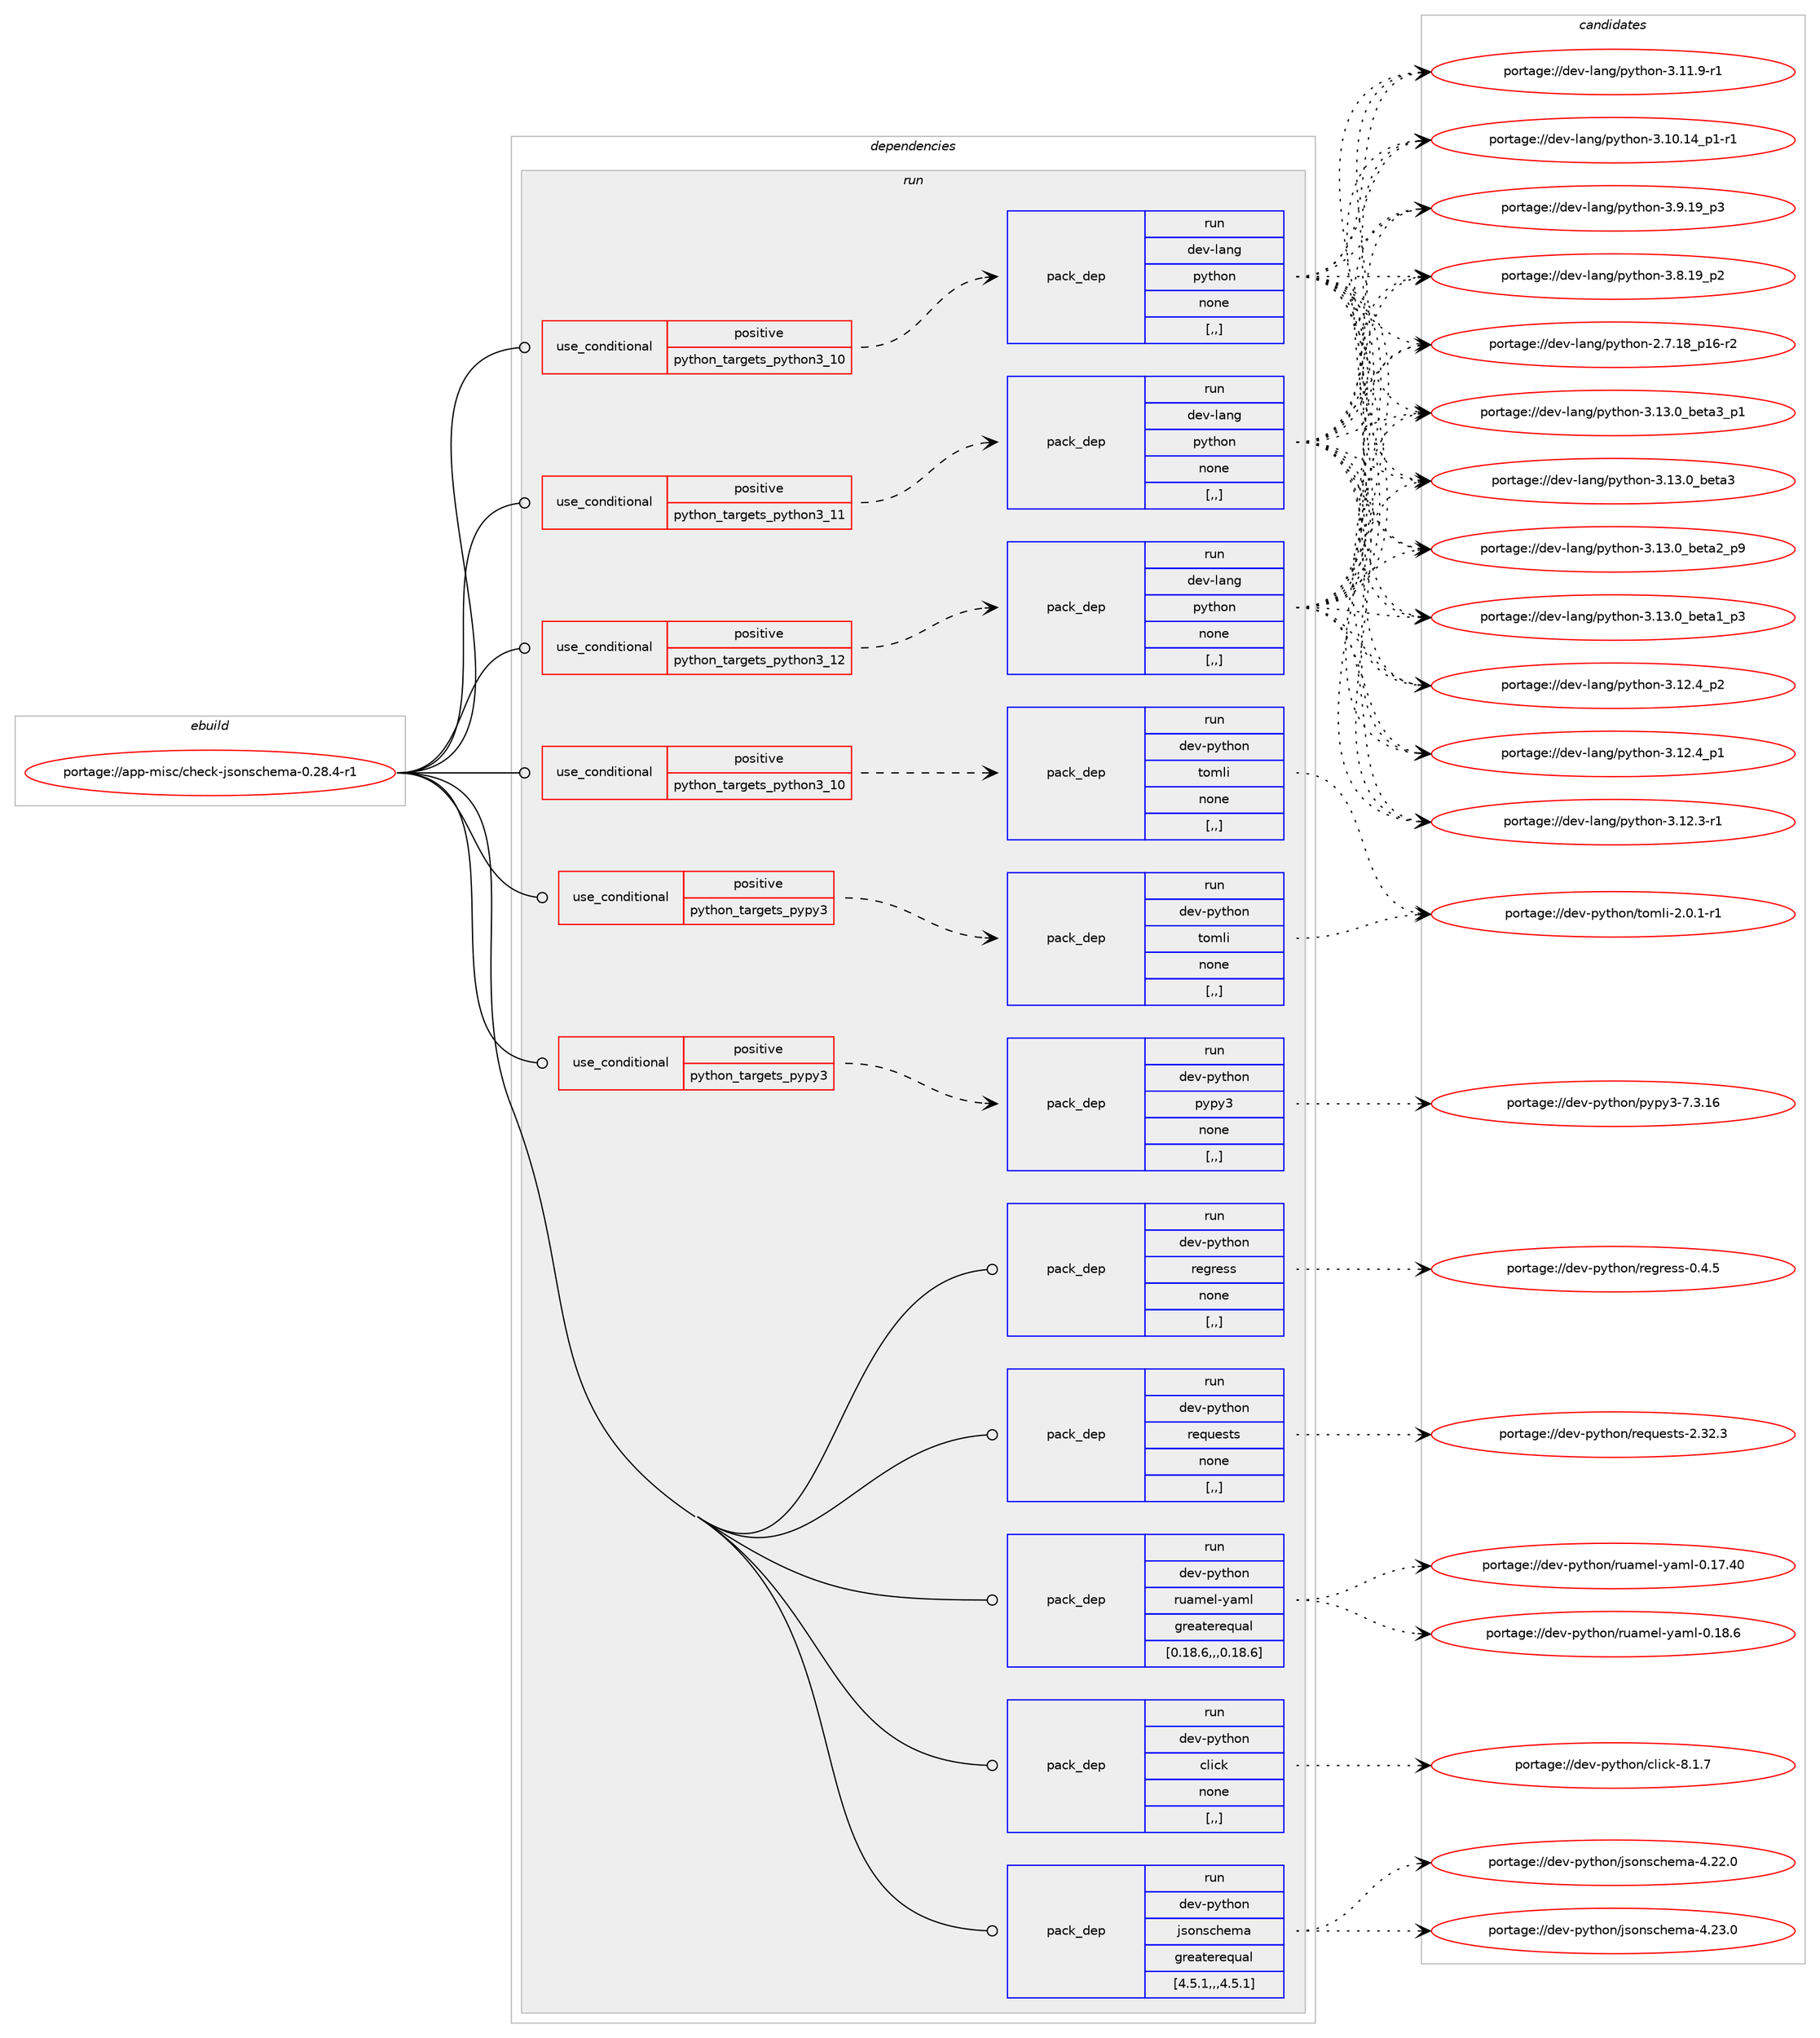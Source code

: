 digraph prolog {

# *************
# Graph options
# *************

newrank=true;
concentrate=true;
compound=true;
graph [rankdir=LR,fontname=Helvetica,fontsize=10,ranksep=1.5];#, ranksep=2.5, nodesep=0.2];
edge  [arrowhead=vee];
node  [fontname=Helvetica,fontsize=10];

# **********
# The ebuild
# **********

subgraph cluster_leftcol {
color=gray;
rank=same;
label=<<i>ebuild</i>>;
id [label="portage://app-misc/check-jsonschema-0.28.4-r1", color=red, width=4, href="../app-misc/check-jsonschema-0.28.4-r1.svg"];
}

# ****************
# The dependencies
# ****************

subgraph cluster_midcol {
color=gray;
label=<<i>dependencies</i>>;
subgraph cluster_compile {
fillcolor="#eeeeee";
style=filled;
label=<<i>compile</i>>;
}
subgraph cluster_compileandrun {
fillcolor="#eeeeee";
style=filled;
label=<<i>compile and run</i>>;
}
subgraph cluster_run {
fillcolor="#eeeeee";
style=filled;
label=<<i>run</i>>;
subgraph cond11488 {
dependency39631 [label=<<TABLE BORDER="0" CELLBORDER="1" CELLSPACING="0" CELLPADDING="4"><TR><TD ROWSPAN="3" CELLPADDING="10">use_conditional</TD></TR><TR><TD>positive</TD></TR><TR><TD>python_targets_pypy3</TD></TR></TABLE>>, shape=none, color=red];
subgraph pack27768 {
dependency39632 [label=<<TABLE BORDER="0" CELLBORDER="1" CELLSPACING="0" CELLPADDING="4" WIDTH="220"><TR><TD ROWSPAN="6" CELLPADDING="30">pack_dep</TD></TR><TR><TD WIDTH="110">run</TD></TR><TR><TD>dev-python</TD></TR><TR><TD>pypy3</TD></TR><TR><TD>none</TD></TR><TR><TD>[,,]</TD></TR></TABLE>>, shape=none, color=blue];
}
dependency39631:e -> dependency39632:w [weight=20,style="dashed",arrowhead="vee"];
}
id:e -> dependency39631:w [weight=20,style="solid",arrowhead="odot"];
subgraph cond11489 {
dependency39633 [label=<<TABLE BORDER="0" CELLBORDER="1" CELLSPACING="0" CELLPADDING="4"><TR><TD ROWSPAN="3" CELLPADDING="10">use_conditional</TD></TR><TR><TD>positive</TD></TR><TR><TD>python_targets_pypy3</TD></TR></TABLE>>, shape=none, color=red];
subgraph pack27769 {
dependency39634 [label=<<TABLE BORDER="0" CELLBORDER="1" CELLSPACING="0" CELLPADDING="4" WIDTH="220"><TR><TD ROWSPAN="6" CELLPADDING="30">pack_dep</TD></TR><TR><TD WIDTH="110">run</TD></TR><TR><TD>dev-python</TD></TR><TR><TD>tomli</TD></TR><TR><TD>none</TD></TR><TR><TD>[,,]</TD></TR></TABLE>>, shape=none, color=blue];
}
dependency39633:e -> dependency39634:w [weight=20,style="dashed",arrowhead="vee"];
}
id:e -> dependency39633:w [weight=20,style="solid",arrowhead="odot"];
subgraph cond11490 {
dependency39635 [label=<<TABLE BORDER="0" CELLBORDER="1" CELLSPACING="0" CELLPADDING="4"><TR><TD ROWSPAN="3" CELLPADDING="10">use_conditional</TD></TR><TR><TD>positive</TD></TR><TR><TD>python_targets_python3_10</TD></TR></TABLE>>, shape=none, color=red];
subgraph pack27770 {
dependency39636 [label=<<TABLE BORDER="0" CELLBORDER="1" CELLSPACING="0" CELLPADDING="4" WIDTH="220"><TR><TD ROWSPAN="6" CELLPADDING="30">pack_dep</TD></TR><TR><TD WIDTH="110">run</TD></TR><TR><TD>dev-lang</TD></TR><TR><TD>python</TD></TR><TR><TD>none</TD></TR><TR><TD>[,,]</TD></TR></TABLE>>, shape=none, color=blue];
}
dependency39635:e -> dependency39636:w [weight=20,style="dashed",arrowhead="vee"];
}
id:e -> dependency39635:w [weight=20,style="solid",arrowhead="odot"];
subgraph cond11491 {
dependency39637 [label=<<TABLE BORDER="0" CELLBORDER="1" CELLSPACING="0" CELLPADDING="4"><TR><TD ROWSPAN="3" CELLPADDING="10">use_conditional</TD></TR><TR><TD>positive</TD></TR><TR><TD>python_targets_python3_10</TD></TR></TABLE>>, shape=none, color=red];
subgraph pack27771 {
dependency39638 [label=<<TABLE BORDER="0" CELLBORDER="1" CELLSPACING="0" CELLPADDING="4" WIDTH="220"><TR><TD ROWSPAN="6" CELLPADDING="30">pack_dep</TD></TR><TR><TD WIDTH="110">run</TD></TR><TR><TD>dev-python</TD></TR><TR><TD>tomli</TD></TR><TR><TD>none</TD></TR><TR><TD>[,,]</TD></TR></TABLE>>, shape=none, color=blue];
}
dependency39637:e -> dependency39638:w [weight=20,style="dashed",arrowhead="vee"];
}
id:e -> dependency39637:w [weight=20,style="solid",arrowhead="odot"];
subgraph cond11492 {
dependency39639 [label=<<TABLE BORDER="0" CELLBORDER="1" CELLSPACING="0" CELLPADDING="4"><TR><TD ROWSPAN="3" CELLPADDING="10">use_conditional</TD></TR><TR><TD>positive</TD></TR><TR><TD>python_targets_python3_11</TD></TR></TABLE>>, shape=none, color=red];
subgraph pack27772 {
dependency39640 [label=<<TABLE BORDER="0" CELLBORDER="1" CELLSPACING="0" CELLPADDING="4" WIDTH="220"><TR><TD ROWSPAN="6" CELLPADDING="30">pack_dep</TD></TR><TR><TD WIDTH="110">run</TD></TR><TR><TD>dev-lang</TD></TR><TR><TD>python</TD></TR><TR><TD>none</TD></TR><TR><TD>[,,]</TD></TR></TABLE>>, shape=none, color=blue];
}
dependency39639:e -> dependency39640:w [weight=20,style="dashed",arrowhead="vee"];
}
id:e -> dependency39639:w [weight=20,style="solid",arrowhead="odot"];
subgraph cond11493 {
dependency39641 [label=<<TABLE BORDER="0" CELLBORDER="1" CELLSPACING="0" CELLPADDING="4"><TR><TD ROWSPAN="3" CELLPADDING="10">use_conditional</TD></TR><TR><TD>positive</TD></TR><TR><TD>python_targets_python3_12</TD></TR></TABLE>>, shape=none, color=red];
subgraph pack27773 {
dependency39642 [label=<<TABLE BORDER="0" CELLBORDER="1" CELLSPACING="0" CELLPADDING="4" WIDTH="220"><TR><TD ROWSPAN="6" CELLPADDING="30">pack_dep</TD></TR><TR><TD WIDTH="110">run</TD></TR><TR><TD>dev-lang</TD></TR><TR><TD>python</TD></TR><TR><TD>none</TD></TR><TR><TD>[,,]</TD></TR></TABLE>>, shape=none, color=blue];
}
dependency39641:e -> dependency39642:w [weight=20,style="dashed",arrowhead="vee"];
}
id:e -> dependency39641:w [weight=20,style="solid",arrowhead="odot"];
subgraph pack27774 {
dependency39643 [label=<<TABLE BORDER="0" CELLBORDER="1" CELLSPACING="0" CELLPADDING="4" WIDTH="220"><TR><TD ROWSPAN="6" CELLPADDING="30">pack_dep</TD></TR><TR><TD WIDTH="110">run</TD></TR><TR><TD>dev-python</TD></TR><TR><TD>click</TD></TR><TR><TD>none</TD></TR><TR><TD>[,,]</TD></TR></TABLE>>, shape=none, color=blue];
}
id:e -> dependency39643:w [weight=20,style="solid",arrowhead="odot"];
subgraph pack27775 {
dependency39644 [label=<<TABLE BORDER="0" CELLBORDER="1" CELLSPACING="0" CELLPADDING="4" WIDTH="220"><TR><TD ROWSPAN="6" CELLPADDING="30">pack_dep</TD></TR><TR><TD WIDTH="110">run</TD></TR><TR><TD>dev-python</TD></TR><TR><TD>jsonschema</TD></TR><TR><TD>greaterequal</TD></TR><TR><TD>[4.5.1,,,4.5.1]</TD></TR></TABLE>>, shape=none, color=blue];
}
id:e -> dependency39644:w [weight=20,style="solid",arrowhead="odot"];
subgraph pack27776 {
dependency39645 [label=<<TABLE BORDER="0" CELLBORDER="1" CELLSPACING="0" CELLPADDING="4" WIDTH="220"><TR><TD ROWSPAN="6" CELLPADDING="30">pack_dep</TD></TR><TR><TD WIDTH="110">run</TD></TR><TR><TD>dev-python</TD></TR><TR><TD>regress</TD></TR><TR><TD>none</TD></TR><TR><TD>[,,]</TD></TR></TABLE>>, shape=none, color=blue];
}
id:e -> dependency39645:w [weight=20,style="solid",arrowhead="odot"];
subgraph pack27777 {
dependency39646 [label=<<TABLE BORDER="0" CELLBORDER="1" CELLSPACING="0" CELLPADDING="4" WIDTH="220"><TR><TD ROWSPAN="6" CELLPADDING="30">pack_dep</TD></TR><TR><TD WIDTH="110">run</TD></TR><TR><TD>dev-python</TD></TR><TR><TD>requests</TD></TR><TR><TD>none</TD></TR><TR><TD>[,,]</TD></TR></TABLE>>, shape=none, color=blue];
}
id:e -> dependency39646:w [weight=20,style="solid",arrowhead="odot"];
subgraph pack27778 {
dependency39647 [label=<<TABLE BORDER="0" CELLBORDER="1" CELLSPACING="0" CELLPADDING="4" WIDTH="220"><TR><TD ROWSPAN="6" CELLPADDING="30">pack_dep</TD></TR><TR><TD WIDTH="110">run</TD></TR><TR><TD>dev-python</TD></TR><TR><TD>ruamel-yaml</TD></TR><TR><TD>greaterequal</TD></TR><TR><TD>[0.18.6,,,0.18.6]</TD></TR></TABLE>>, shape=none, color=blue];
}
id:e -> dependency39647:w [weight=20,style="solid",arrowhead="odot"];
}
}

# **************
# The candidates
# **************

subgraph cluster_choices {
rank=same;
color=gray;
label=<<i>candidates</i>>;

subgraph choice27768 {
color=black;
nodesep=1;
choice10010111845112121116104111110471121211121215145554651464954 [label="portage://dev-python/pypy3-7.3.16", color=red, width=4,href="../dev-python/pypy3-7.3.16.svg"];
dependency39632:e -> choice10010111845112121116104111110471121211121215145554651464954:w [style=dotted,weight="100"];
}
subgraph choice27769 {
color=black;
nodesep=1;
choice10010111845112121116104111110471161111091081054550464846494511449 [label="portage://dev-python/tomli-2.0.1-r1", color=red, width=4,href="../dev-python/tomli-2.0.1-r1.svg"];
dependency39634:e -> choice10010111845112121116104111110471161111091081054550464846494511449:w [style=dotted,weight="100"];
}
subgraph choice27770 {
color=black;
nodesep=1;
choice10010111845108971101034711212111610411111045514649514648959810111697519511249 [label="portage://dev-lang/python-3.13.0_beta3_p1", color=red, width=4,href="../dev-lang/python-3.13.0_beta3_p1.svg"];
choice1001011184510897110103471121211161041111104551464951464895981011169751 [label="portage://dev-lang/python-3.13.0_beta3", color=red, width=4,href="../dev-lang/python-3.13.0_beta3.svg"];
choice10010111845108971101034711212111610411111045514649514648959810111697509511257 [label="portage://dev-lang/python-3.13.0_beta2_p9", color=red, width=4,href="../dev-lang/python-3.13.0_beta2_p9.svg"];
choice10010111845108971101034711212111610411111045514649514648959810111697499511251 [label="portage://dev-lang/python-3.13.0_beta1_p3", color=red, width=4,href="../dev-lang/python-3.13.0_beta1_p3.svg"];
choice100101118451089711010347112121116104111110455146495046529511250 [label="portage://dev-lang/python-3.12.4_p2", color=red, width=4,href="../dev-lang/python-3.12.4_p2.svg"];
choice100101118451089711010347112121116104111110455146495046529511249 [label="portage://dev-lang/python-3.12.4_p1", color=red, width=4,href="../dev-lang/python-3.12.4_p1.svg"];
choice100101118451089711010347112121116104111110455146495046514511449 [label="portage://dev-lang/python-3.12.3-r1", color=red, width=4,href="../dev-lang/python-3.12.3-r1.svg"];
choice100101118451089711010347112121116104111110455146494946574511449 [label="portage://dev-lang/python-3.11.9-r1", color=red, width=4,href="../dev-lang/python-3.11.9-r1.svg"];
choice100101118451089711010347112121116104111110455146494846495295112494511449 [label="portage://dev-lang/python-3.10.14_p1-r1", color=red, width=4,href="../dev-lang/python-3.10.14_p1-r1.svg"];
choice100101118451089711010347112121116104111110455146574649579511251 [label="portage://dev-lang/python-3.9.19_p3", color=red, width=4,href="../dev-lang/python-3.9.19_p3.svg"];
choice100101118451089711010347112121116104111110455146564649579511250 [label="portage://dev-lang/python-3.8.19_p2", color=red, width=4,href="../dev-lang/python-3.8.19_p2.svg"];
choice100101118451089711010347112121116104111110455046554649569511249544511450 [label="portage://dev-lang/python-2.7.18_p16-r2", color=red, width=4,href="../dev-lang/python-2.7.18_p16-r2.svg"];
dependency39636:e -> choice10010111845108971101034711212111610411111045514649514648959810111697519511249:w [style=dotted,weight="100"];
dependency39636:e -> choice1001011184510897110103471121211161041111104551464951464895981011169751:w [style=dotted,weight="100"];
dependency39636:e -> choice10010111845108971101034711212111610411111045514649514648959810111697509511257:w [style=dotted,weight="100"];
dependency39636:e -> choice10010111845108971101034711212111610411111045514649514648959810111697499511251:w [style=dotted,weight="100"];
dependency39636:e -> choice100101118451089711010347112121116104111110455146495046529511250:w [style=dotted,weight="100"];
dependency39636:e -> choice100101118451089711010347112121116104111110455146495046529511249:w [style=dotted,weight="100"];
dependency39636:e -> choice100101118451089711010347112121116104111110455146495046514511449:w [style=dotted,weight="100"];
dependency39636:e -> choice100101118451089711010347112121116104111110455146494946574511449:w [style=dotted,weight="100"];
dependency39636:e -> choice100101118451089711010347112121116104111110455146494846495295112494511449:w [style=dotted,weight="100"];
dependency39636:e -> choice100101118451089711010347112121116104111110455146574649579511251:w [style=dotted,weight="100"];
dependency39636:e -> choice100101118451089711010347112121116104111110455146564649579511250:w [style=dotted,weight="100"];
dependency39636:e -> choice100101118451089711010347112121116104111110455046554649569511249544511450:w [style=dotted,weight="100"];
}
subgraph choice27771 {
color=black;
nodesep=1;
choice10010111845112121116104111110471161111091081054550464846494511449 [label="portage://dev-python/tomli-2.0.1-r1", color=red, width=4,href="../dev-python/tomli-2.0.1-r1.svg"];
dependency39638:e -> choice10010111845112121116104111110471161111091081054550464846494511449:w [style=dotted,weight="100"];
}
subgraph choice27772 {
color=black;
nodesep=1;
choice10010111845108971101034711212111610411111045514649514648959810111697519511249 [label="portage://dev-lang/python-3.13.0_beta3_p1", color=red, width=4,href="../dev-lang/python-3.13.0_beta3_p1.svg"];
choice1001011184510897110103471121211161041111104551464951464895981011169751 [label="portage://dev-lang/python-3.13.0_beta3", color=red, width=4,href="../dev-lang/python-3.13.0_beta3.svg"];
choice10010111845108971101034711212111610411111045514649514648959810111697509511257 [label="portage://dev-lang/python-3.13.0_beta2_p9", color=red, width=4,href="../dev-lang/python-3.13.0_beta2_p9.svg"];
choice10010111845108971101034711212111610411111045514649514648959810111697499511251 [label="portage://dev-lang/python-3.13.0_beta1_p3", color=red, width=4,href="../dev-lang/python-3.13.0_beta1_p3.svg"];
choice100101118451089711010347112121116104111110455146495046529511250 [label="portage://dev-lang/python-3.12.4_p2", color=red, width=4,href="../dev-lang/python-3.12.4_p2.svg"];
choice100101118451089711010347112121116104111110455146495046529511249 [label="portage://dev-lang/python-3.12.4_p1", color=red, width=4,href="../dev-lang/python-3.12.4_p1.svg"];
choice100101118451089711010347112121116104111110455146495046514511449 [label="portage://dev-lang/python-3.12.3-r1", color=red, width=4,href="../dev-lang/python-3.12.3-r1.svg"];
choice100101118451089711010347112121116104111110455146494946574511449 [label="portage://dev-lang/python-3.11.9-r1", color=red, width=4,href="../dev-lang/python-3.11.9-r1.svg"];
choice100101118451089711010347112121116104111110455146494846495295112494511449 [label="portage://dev-lang/python-3.10.14_p1-r1", color=red, width=4,href="../dev-lang/python-3.10.14_p1-r1.svg"];
choice100101118451089711010347112121116104111110455146574649579511251 [label="portage://dev-lang/python-3.9.19_p3", color=red, width=4,href="../dev-lang/python-3.9.19_p3.svg"];
choice100101118451089711010347112121116104111110455146564649579511250 [label="portage://dev-lang/python-3.8.19_p2", color=red, width=4,href="../dev-lang/python-3.8.19_p2.svg"];
choice100101118451089711010347112121116104111110455046554649569511249544511450 [label="portage://dev-lang/python-2.7.18_p16-r2", color=red, width=4,href="../dev-lang/python-2.7.18_p16-r2.svg"];
dependency39640:e -> choice10010111845108971101034711212111610411111045514649514648959810111697519511249:w [style=dotted,weight="100"];
dependency39640:e -> choice1001011184510897110103471121211161041111104551464951464895981011169751:w [style=dotted,weight="100"];
dependency39640:e -> choice10010111845108971101034711212111610411111045514649514648959810111697509511257:w [style=dotted,weight="100"];
dependency39640:e -> choice10010111845108971101034711212111610411111045514649514648959810111697499511251:w [style=dotted,weight="100"];
dependency39640:e -> choice100101118451089711010347112121116104111110455146495046529511250:w [style=dotted,weight="100"];
dependency39640:e -> choice100101118451089711010347112121116104111110455146495046529511249:w [style=dotted,weight="100"];
dependency39640:e -> choice100101118451089711010347112121116104111110455146495046514511449:w [style=dotted,weight="100"];
dependency39640:e -> choice100101118451089711010347112121116104111110455146494946574511449:w [style=dotted,weight="100"];
dependency39640:e -> choice100101118451089711010347112121116104111110455146494846495295112494511449:w [style=dotted,weight="100"];
dependency39640:e -> choice100101118451089711010347112121116104111110455146574649579511251:w [style=dotted,weight="100"];
dependency39640:e -> choice100101118451089711010347112121116104111110455146564649579511250:w [style=dotted,weight="100"];
dependency39640:e -> choice100101118451089711010347112121116104111110455046554649569511249544511450:w [style=dotted,weight="100"];
}
subgraph choice27773 {
color=black;
nodesep=1;
choice10010111845108971101034711212111610411111045514649514648959810111697519511249 [label="portage://dev-lang/python-3.13.0_beta3_p1", color=red, width=4,href="../dev-lang/python-3.13.0_beta3_p1.svg"];
choice1001011184510897110103471121211161041111104551464951464895981011169751 [label="portage://dev-lang/python-3.13.0_beta3", color=red, width=4,href="../dev-lang/python-3.13.0_beta3.svg"];
choice10010111845108971101034711212111610411111045514649514648959810111697509511257 [label="portage://dev-lang/python-3.13.0_beta2_p9", color=red, width=4,href="../dev-lang/python-3.13.0_beta2_p9.svg"];
choice10010111845108971101034711212111610411111045514649514648959810111697499511251 [label="portage://dev-lang/python-3.13.0_beta1_p3", color=red, width=4,href="../dev-lang/python-3.13.0_beta1_p3.svg"];
choice100101118451089711010347112121116104111110455146495046529511250 [label="portage://dev-lang/python-3.12.4_p2", color=red, width=4,href="../dev-lang/python-3.12.4_p2.svg"];
choice100101118451089711010347112121116104111110455146495046529511249 [label="portage://dev-lang/python-3.12.4_p1", color=red, width=4,href="../dev-lang/python-3.12.4_p1.svg"];
choice100101118451089711010347112121116104111110455146495046514511449 [label="portage://dev-lang/python-3.12.3-r1", color=red, width=4,href="../dev-lang/python-3.12.3-r1.svg"];
choice100101118451089711010347112121116104111110455146494946574511449 [label="portage://dev-lang/python-3.11.9-r1", color=red, width=4,href="../dev-lang/python-3.11.9-r1.svg"];
choice100101118451089711010347112121116104111110455146494846495295112494511449 [label="portage://dev-lang/python-3.10.14_p1-r1", color=red, width=4,href="../dev-lang/python-3.10.14_p1-r1.svg"];
choice100101118451089711010347112121116104111110455146574649579511251 [label="portage://dev-lang/python-3.9.19_p3", color=red, width=4,href="../dev-lang/python-3.9.19_p3.svg"];
choice100101118451089711010347112121116104111110455146564649579511250 [label="portage://dev-lang/python-3.8.19_p2", color=red, width=4,href="../dev-lang/python-3.8.19_p2.svg"];
choice100101118451089711010347112121116104111110455046554649569511249544511450 [label="portage://dev-lang/python-2.7.18_p16-r2", color=red, width=4,href="../dev-lang/python-2.7.18_p16-r2.svg"];
dependency39642:e -> choice10010111845108971101034711212111610411111045514649514648959810111697519511249:w [style=dotted,weight="100"];
dependency39642:e -> choice1001011184510897110103471121211161041111104551464951464895981011169751:w [style=dotted,weight="100"];
dependency39642:e -> choice10010111845108971101034711212111610411111045514649514648959810111697509511257:w [style=dotted,weight="100"];
dependency39642:e -> choice10010111845108971101034711212111610411111045514649514648959810111697499511251:w [style=dotted,weight="100"];
dependency39642:e -> choice100101118451089711010347112121116104111110455146495046529511250:w [style=dotted,weight="100"];
dependency39642:e -> choice100101118451089711010347112121116104111110455146495046529511249:w [style=dotted,weight="100"];
dependency39642:e -> choice100101118451089711010347112121116104111110455146495046514511449:w [style=dotted,weight="100"];
dependency39642:e -> choice100101118451089711010347112121116104111110455146494946574511449:w [style=dotted,weight="100"];
dependency39642:e -> choice100101118451089711010347112121116104111110455146494846495295112494511449:w [style=dotted,weight="100"];
dependency39642:e -> choice100101118451089711010347112121116104111110455146574649579511251:w [style=dotted,weight="100"];
dependency39642:e -> choice100101118451089711010347112121116104111110455146564649579511250:w [style=dotted,weight="100"];
dependency39642:e -> choice100101118451089711010347112121116104111110455046554649569511249544511450:w [style=dotted,weight="100"];
}
subgraph choice27774 {
color=black;
nodesep=1;
choice10010111845112121116104111110479910810599107455646494655 [label="portage://dev-python/click-8.1.7", color=red, width=4,href="../dev-python/click-8.1.7.svg"];
dependency39643:e -> choice10010111845112121116104111110479910810599107455646494655:w [style=dotted,weight="100"];
}
subgraph choice27775 {
color=black;
nodesep=1;
choice1001011184511212111610411111047106115111110115991041011099745524650514648 [label="portage://dev-python/jsonschema-4.23.0", color=red, width=4,href="../dev-python/jsonschema-4.23.0.svg"];
choice1001011184511212111610411111047106115111110115991041011099745524650504648 [label="portage://dev-python/jsonschema-4.22.0", color=red, width=4,href="../dev-python/jsonschema-4.22.0.svg"];
dependency39644:e -> choice1001011184511212111610411111047106115111110115991041011099745524650514648:w [style=dotted,weight="100"];
dependency39644:e -> choice1001011184511212111610411111047106115111110115991041011099745524650504648:w [style=dotted,weight="100"];
}
subgraph choice27776 {
color=black;
nodesep=1;
choice1001011184511212111610411111047114101103114101115115454846524653 [label="portage://dev-python/regress-0.4.5", color=red, width=4,href="../dev-python/regress-0.4.5.svg"];
dependency39645:e -> choice1001011184511212111610411111047114101103114101115115454846524653:w [style=dotted,weight="100"];
}
subgraph choice27777 {
color=black;
nodesep=1;
choice100101118451121211161041111104711410111311710111511611545504651504651 [label="portage://dev-python/requests-2.32.3", color=red, width=4,href="../dev-python/requests-2.32.3.svg"];
dependency39646:e -> choice100101118451121211161041111104711410111311710111511611545504651504651:w [style=dotted,weight="100"];
}
subgraph choice27778 {
color=black;
nodesep=1;
choice100101118451121211161041111104711411797109101108451219710910845484649564654 [label="portage://dev-python/ruamel-yaml-0.18.6", color=red, width=4,href="../dev-python/ruamel-yaml-0.18.6.svg"];
choice10010111845112121116104111110471141179710910110845121971091084548464955465248 [label="portage://dev-python/ruamel-yaml-0.17.40", color=red, width=4,href="../dev-python/ruamel-yaml-0.17.40.svg"];
dependency39647:e -> choice100101118451121211161041111104711411797109101108451219710910845484649564654:w [style=dotted,weight="100"];
dependency39647:e -> choice10010111845112121116104111110471141179710910110845121971091084548464955465248:w [style=dotted,weight="100"];
}
}

}
